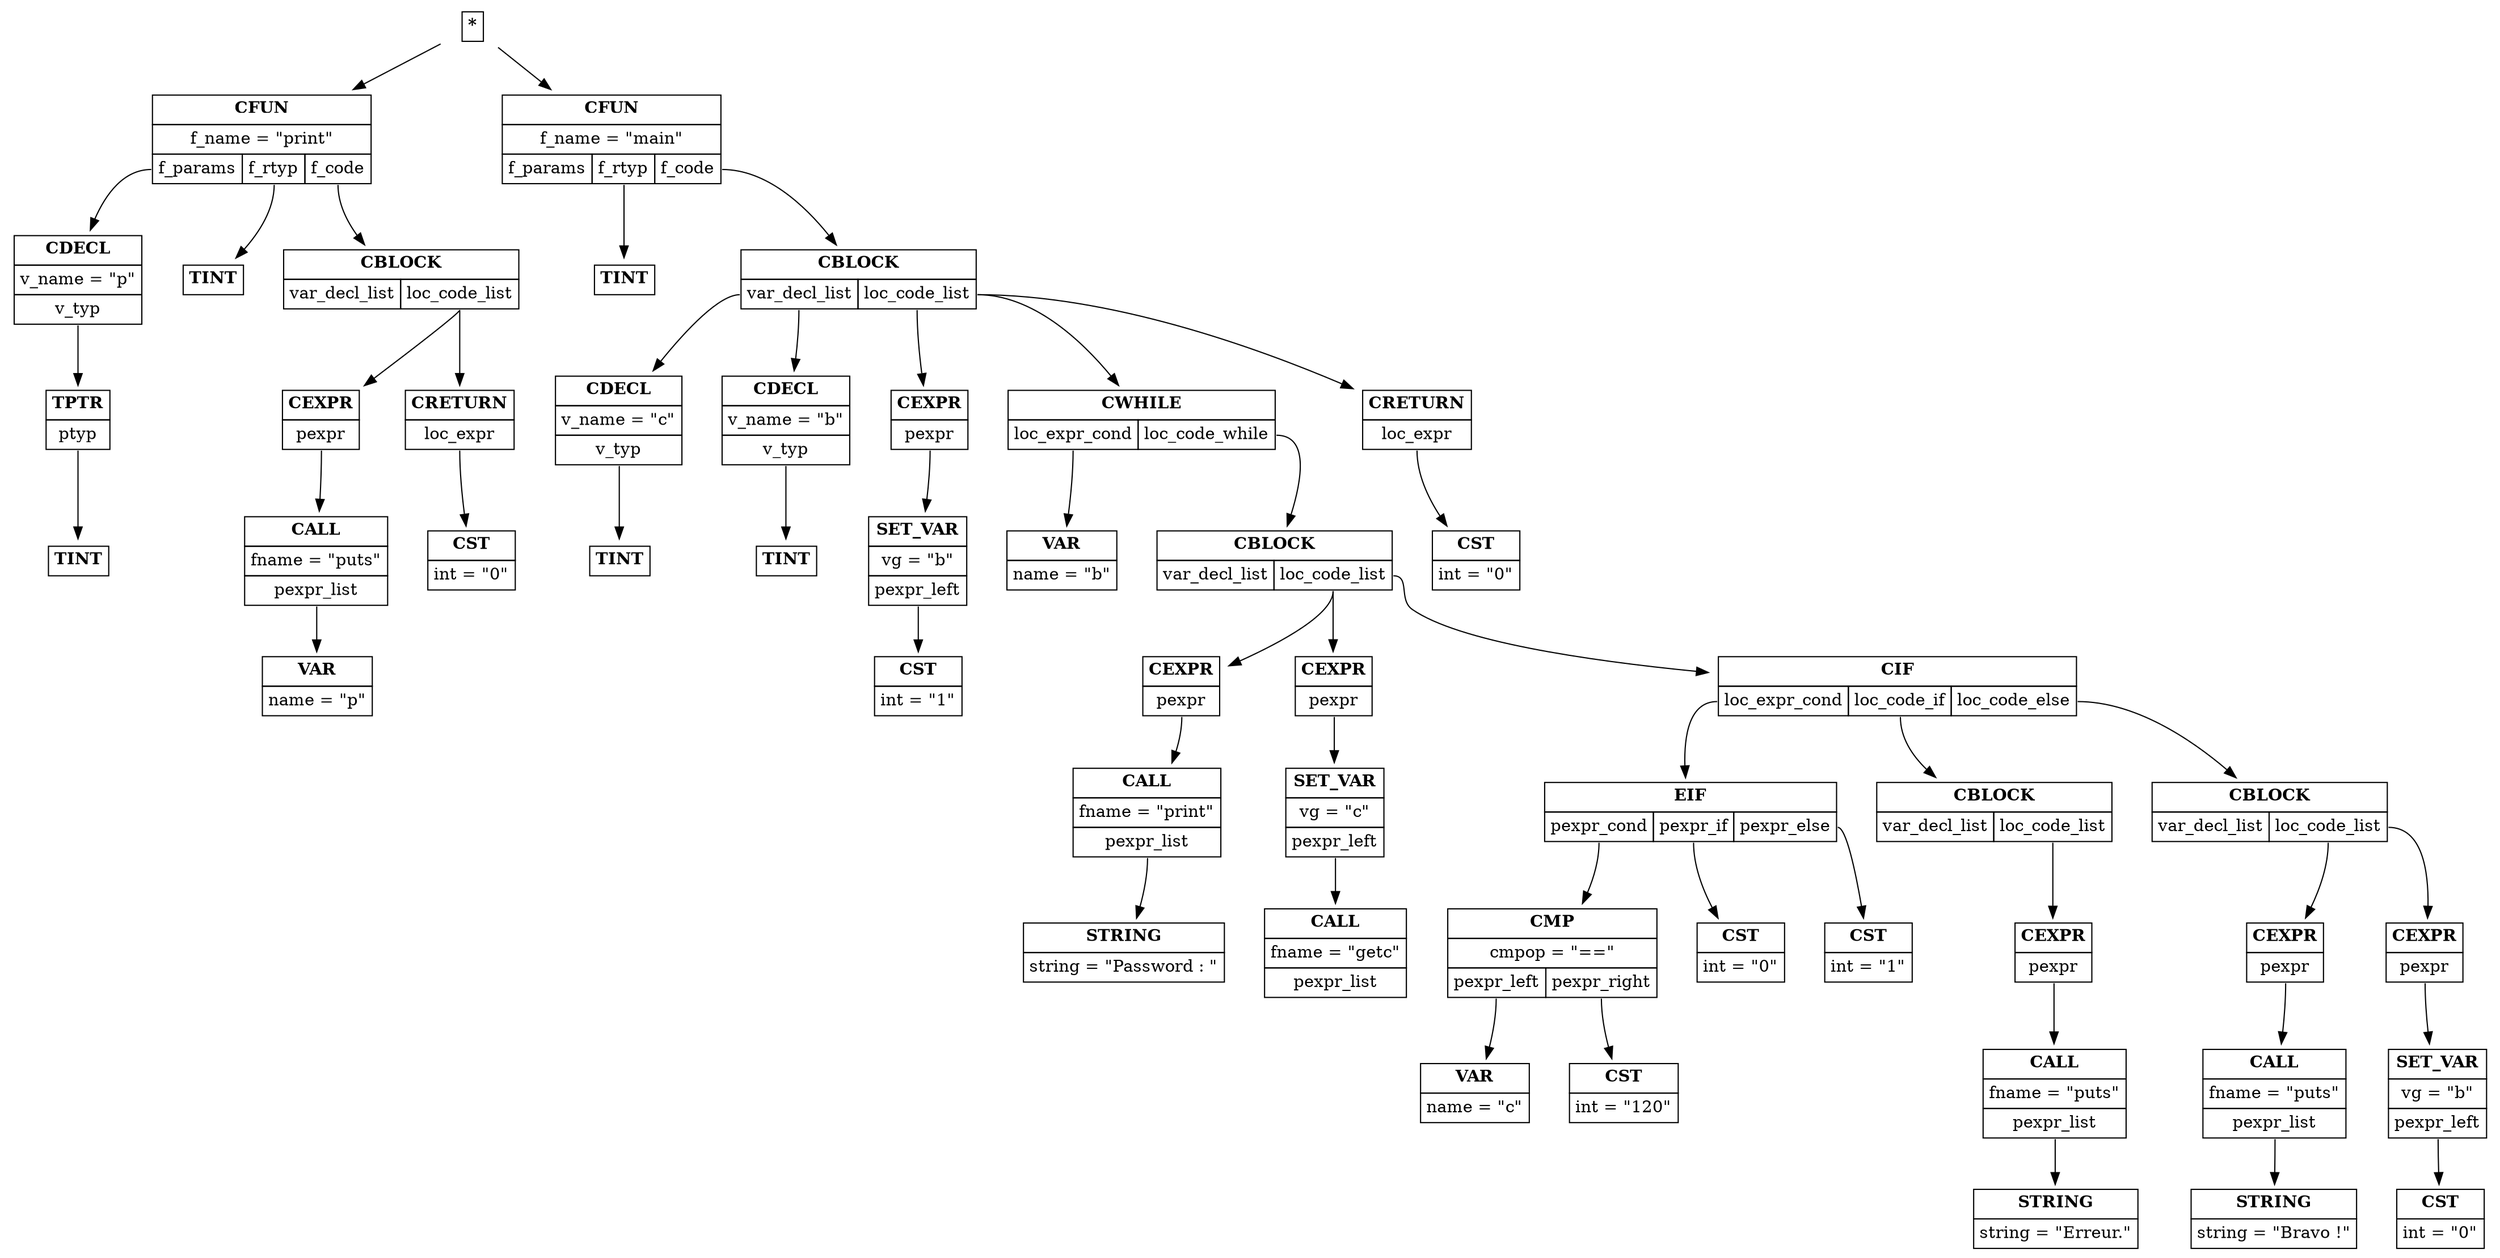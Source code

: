 digraph ast {
node [shape=plaintext];
root [label=<<table border='0' cellborder='1' cellspacing='0' cellpadding='4'><tr ><td colspan = '1'><b >*</b></td></tr></table>>]
CFUN_1 [label=<<table border='0' cellborder='1' cellspacing='0' cellpadding='4'><tr ><td colspan = '3'><b >CFUN</b></td></tr><tr ><td colspan = '3'>f_name = "print"</td></tr><tr ><td port='f_params'>f_params</td><td port='f_rtyp'>f_rtyp</td><td port='f_code'>f_code</td></tr></table>>]
root -> CFUN_1
CDECL_2 [label=<<table border='0' cellborder='1' cellspacing='0' cellpadding='4'><tr ><td colspan = '1'><b >CDECL</b></td></tr><tr ><td colspan = '1'>v_name = "p"</td></tr><tr ><td port='v_typ'>v_typ</td></tr></table>>]
CFUN_1:f_params -> CDECL_2
TPTR_3 [label=<<table border='0' cellborder='1' cellspacing='0' cellpadding='4'><tr ><td colspan = '1'><b >TPTR</b></td></tr><tr ><td port='ptyp'>ptyp</td></tr></table>>]
CDECL_2:v_typ -> TPTR_3
TINT_4 [label=<<table border='0' cellborder='1' cellspacing='0' cellpadding='4'><tr ><td colspan = '1'><b >TINT</b></td></tr></table>>]
TPTR_3:ptyp -> TINT_4
TINT_5 [label=<<table border='0' cellborder='1' cellspacing='0' cellpadding='4'><tr ><td colspan = '1'><b >TINT</b></td></tr></table>>]
CFUN_1:f_rtyp -> TINT_5
CBLOCK_6 [label=<<table border='0' cellborder='1' cellspacing='0' cellpadding='4'><tr ><td colspan = '2'><b >CBLOCK</b></td></tr><tr ><td port='var_decl_list'>var_decl_list</td><td port='loc_code_list'>loc_code_list</td></tr></table>>]
CFUN_1:f_code -> CBLOCK_6
CEXPR_7 [label=<<table border='0' cellborder='1' cellspacing='0' cellpadding='4'><tr ><td colspan = '1'><b >CEXPR</b></td></tr><tr ><td port='pexpr'>pexpr</td></tr></table>>]
CBLOCK_6:loc_code_list -> CEXPR_7
CALL_8 [label=<<table border='0' cellborder='1' cellspacing='0' cellpadding='4'><tr ><td colspan = '1'><b >CALL</b></td></tr><tr ><td colspan = '1'>fname = "puts"</td></tr><tr ><td port='pexpr_list'>pexpr_list</td></tr></table>>]
CEXPR_7:pexpr -> CALL_8
VAR_9 [label=<<table border='0' cellborder='1' cellspacing='0' cellpadding='4'><tr ><td colspan = '1'><b >VAR</b></td></tr><tr ><td colspan = '1'>name = "p"</td></tr></table>>]
CALL_8:pexpr_list -> VAR_9
CRETURN_10 [label=<<table border='0' cellborder='1' cellspacing='0' cellpadding='4'><tr ><td colspan = '1'><b >CRETURN</b></td></tr><tr ><td port='loc_expr'>loc_expr</td></tr></table>>]
CBLOCK_6:loc_code_list -> CRETURN_10
CST_11 [label=<<table border='0' cellborder='1' cellspacing='0' cellpadding='4'><tr ><td colspan = '1'><b >CST</b></td></tr><tr ><td colspan = '1'>int = "0"</td></tr></table>>]
CRETURN_10:loc_expr -> CST_11
CFUN_12 [label=<<table border='0' cellborder='1' cellspacing='0' cellpadding='4'><tr ><td colspan = '3'><b >CFUN</b></td></tr><tr ><td colspan = '3'>f_name = "main"</td></tr><tr ><td port='f_params'>f_params</td><td port='f_rtyp'>f_rtyp</td><td port='f_code'>f_code</td></tr></table>>]
root -> CFUN_12
TINT_13 [label=<<table border='0' cellborder='1' cellspacing='0' cellpadding='4'><tr ><td colspan = '1'><b >TINT</b></td></tr></table>>]
CFUN_12:f_rtyp -> TINT_13
CBLOCK_14 [label=<<table border='0' cellborder='1' cellspacing='0' cellpadding='4'><tr ><td colspan = '2'><b >CBLOCK</b></td></tr><tr ><td port='var_decl_list'>var_decl_list</td><td port='loc_code_list'>loc_code_list</td></tr></table>>]
CFUN_12:f_code -> CBLOCK_14
CDECL_15 [label=<<table border='0' cellborder='1' cellspacing='0' cellpadding='4'><tr ><td colspan = '1'><b >CDECL</b></td></tr><tr ><td colspan = '1'>v_name = "c"</td></tr><tr ><td port='v_typ'>v_typ</td></tr></table>>]
CBLOCK_14:var_decl_list -> CDECL_15
TINT_16 [label=<<table border='0' cellborder='1' cellspacing='0' cellpadding='4'><tr ><td colspan = '1'><b >TINT</b></td></tr></table>>]
CDECL_15:v_typ -> TINT_16
CDECL_17 [label=<<table border='0' cellborder='1' cellspacing='0' cellpadding='4'><tr ><td colspan = '1'><b >CDECL</b></td></tr><tr ><td colspan = '1'>v_name = "b"</td></tr><tr ><td port='v_typ'>v_typ</td></tr></table>>]
CBLOCK_14:var_decl_list -> CDECL_17
TINT_18 [label=<<table border='0' cellborder='1' cellspacing='0' cellpadding='4'><tr ><td colspan = '1'><b >TINT</b></td></tr></table>>]
CDECL_17:v_typ -> TINT_18
CEXPR_19 [label=<<table border='0' cellborder='1' cellspacing='0' cellpadding='4'><tr ><td colspan = '1'><b >CEXPR</b></td></tr><tr ><td port='pexpr'>pexpr</td></tr></table>>]
CBLOCK_14:loc_code_list -> CEXPR_19
SET_VAR_20 [label=<<table border='0' cellborder='1' cellspacing='0' cellpadding='4'><tr ><td colspan = '1'><b >SET_VAR</b></td></tr><tr ><td colspan = '1'>vg = "b"</td></tr><tr ><td port='pexpr_left'>pexpr_left</td></tr></table>>]
CEXPR_19:pexpr -> SET_VAR_20
CST_21 [label=<<table border='0' cellborder='1' cellspacing='0' cellpadding='4'><tr ><td colspan = '1'><b >CST</b></td></tr><tr ><td colspan = '1'>int = "1"</td></tr></table>>]
SET_VAR_20:pexpr_left -> CST_21
CWHILE_22 [label=<<table border='0' cellborder='1' cellspacing='0' cellpadding='4'><tr ><td colspan = '2'><b >CWHILE</b></td></tr><tr ><td port='loc_expr_cond'>loc_expr_cond</td><td port='loc_code_while'>loc_code_while</td></tr></table>>]
CBLOCK_14:loc_code_list -> CWHILE_22
VAR_23 [label=<<table border='0' cellborder='1' cellspacing='0' cellpadding='4'><tr ><td colspan = '1'><b >VAR</b></td></tr><tr ><td colspan = '1'>name = "b"</td></tr></table>>]
CWHILE_22:loc_expr_cond -> VAR_23
CBLOCK_24 [label=<<table border='0' cellborder='1' cellspacing='0' cellpadding='4'><tr ><td colspan = '2'><b >CBLOCK</b></td></tr><tr ><td port='var_decl_list'>var_decl_list</td><td port='loc_code_list'>loc_code_list</td></tr></table>>]
CWHILE_22:loc_code_while -> CBLOCK_24
CEXPR_25 [label=<<table border='0' cellborder='1' cellspacing='0' cellpadding='4'><tr ><td colspan = '1'><b >CEXPR</b></td></tr><tr ><td port='pexpr'>pexpr</td></tr></table>>]
CBLOCK_24:loc_code_list -> CEXPR_25
CALL_26 [label=<<table border='0' cellborder='1' cellspacing='0' cellpadding='4'><tr ><td colspan = '1'><b >CALL</b></td></tr><tr ><td colspan = '1'>fname = "print"</td></tr><tr ><td port='pexpr_list'>pexpr_list</td></tr></table>>]
CEXPR_25:pexpr -> CALL_26
STRING_27 [label=<<table border='0' cellborder='1' cellspacing='0' cellpadding='4'><tr ><td colspan = '1'><b >STRING</b></td></tr><tr ><td colspan = '1'>string = "Password : 
"</td></tr></table>>]
CALL_26:pexpr_list -> STRING_27
CEXPR_28 [label=<<table border='0' cellborder='1' cellspacing='0' cellpadding='4'><tr ><td colspan = '1'><b >CEXPR</b></td></tr><tr ><td port='pexpr'>pexpr</td></tr></table>>]
CBLOCK_24:loc_code_list -> CEXPR_28
SET_VAR_29 [label=<<table border='0' cellborder='1' cellspacing='0' cellpadding='4'><tr ><td colspan = '1'><b >SET_VAR</b></td></tr><tr ><td colspan = '1'>vg = "c"</td></tr><tr ><td port='pexpr_left'>pexpr_left</td></tr></table>>]
CEXPR_28:pexpr -> SET_VAR_29
CALL_30 [label=<<table border='0' cellborder='1' cellspacing='0' cellpadding='4'><tr ><td colspan = '1'><b >CALL</b></td></tr><tr ><td colspan = '1'>fname = "getc"</td></tr><tr ><td port='pexpr_list'>pexpr_list</td></tr></table>>]
SET_VAR_29:pexpr_left -> CALL_30
CIF_31 [label=<<table border='0' cellborder='1' cellspacing='0' cellpadding='4'><tr ><td colspan = '3'><b >CIF</b></td></tr><tr ><td port='loc_expr_cond'>loc_expr_cond</td><td port='loc_code_if'>loc_code_if</td><td port='loc_code_else'>loc_code_else</td></tr></table>>]
CBLOCK_24:loc_code_list -> CIF_31
EIF_32 [label=<<table border='0' cellborder='1' cellspacing='0' cellpadding='4'><tr ><td colspan = '3'><b >EIF</b></td></tr><tr ><td port='pexpr_cond'>pexpr_cond</td><td port='pexpr_if'>pexpr_if</td><td port='pexpr_else'>pexpr_else</td></tr></table>>]
CIF_31:loc_expr_cond -> EIF_32
CMP_33 [label=<<table border='0' cellborder='1' cellspacing='0' cellpadding='4'><tr ><td colspan = '2'><b >CMP</b></td></tr><tr ><td colspan = '2'>cmpop = "=="</td></tr><tr ><td port='pexpr_left'>pexpr_left</td><td port='pexpr_right'>pexpr_right</td></tr></table>>]
EIF_32:pexpr_cond -> CMP_33
VAR_34 [label=<<table border='0' cellborder='1' cellspacing='0' cellpadding='4'><tr ><td colspan = '1'><b >VAR</b></td></tr><tr ><td colspan = '1'>name = "c"</td></tr></table>>]
CMP_33:pexpr_left -> VAR_34
CST_35 [label=<<table border='0' cellborder='1' cellspacing='0' cellpadding='4'><tr ><td colspan = '1'><b >CST</b></td></tr><tr ><td colspan = '1'>int = "120"</td></tr></table>>]
CMP_33:pexpr_right -> CST_35
CST_36 [label=<<table border='0' cellborder='1' cellspacing='0' cellpadding='4'><tr ><td colspan = '1'><b >CST</b></td></tr><tr ><td colspan = '1'>int = "0"</td></tr></table>>]
EIF_32:pexpr_if -> CST_36
CST_37 [label=<<table border='0' cellborder='1' cellspacing='0' cellpadding='4'><tr ><td colspan = '1'><b >CST</b></td></tr><tr ><td colspan = '1'>int = "1"</td></tr></table>>]
EIF_32:pexpr_else -> CST_37
CBLOCK_38 [label=<<table border='0' cellborder='1' cellspacing='0' cellpadding='4'><tr ><td colspan = '2'><b >CBLOCK</b></td></tr><tr ><td port='var_decl_list'>var_decl_list</td><td port='loc_code_list'>loc_code_list</td></tr></table>>]
CIF_31:loc_code_if -> CBLOCK_38
CEXPR_39 [label=<<table border='0' cellborder='1' cellspacing='0' cellpadding='4'><tr ><td colspan = '1'><b >CEXPR</b></td></tr><tr ><td port='pexpr'>pexpr</td></tr></table>>]
CBLOCK_38:loc_code_list -> CEXPR_39
CALL_40 [label=<<table border='0' cellborder='1' cellspacing='0' cellpadding='4'><tr ><td colspan = '1'><b >CALL</b></td></tr><tr ><td colspan = '1'>fname = "puts"</td></tr><tr ><td port='pexpr_list'>pexpr_list</td></tr></table>>]
CEXPR_39:pexpr -> CALL_40
STRING_41 [label=<<table border='0' cellborder='1' cellspacing='0' cellpadding='4'><tr ><td colspan = '1'><b >STRING</b></td></tr><tr ><td colspan = '1'>string = "Erreur.
"</td></tr></table>>]
CALL_40:pexpr_list -> STRING_41
CBLOCK_42 [label=<<table border='0' cellborder='1' cellspacing='0' cellpadding='4'><tr ><td colspan = '2'><b >CBLOCK</b></td></tr><tr ><td port='var_decl_list'>var_decl_list</td><td port='loc_code_list'>loc_code_list</td></tr></table>>]
CIF_31:loc_code_else -> CBLOCK_42
CEXPR_43 [label=<<table border='0' cellborder='1' cellspacing='0' cellpadding='4'><tr ><td colspan = '1'><b >CEXPR</b></td></tr><tr ><td port='pexpr'>pexpr</td></tr></table>>]
CBLOCK_42:loc_code_list -> CEXPR_43
CALL_44 [label=<<table border='0' cellborder='1' cellspacing='0' cellpadding='4'><tr ><td colspan = '1'><b >CALL</b></td></tr><tr ><td colspan = '1'>fname = "puts"</td></tr><tr ><td port='pexpr_list'>pexpr_list</td></tr></table>>]
CEXPR_43:pexpr -> CALL_44
STRING_45 [label=<<table border='0' cellborder='1' cellspacing='0' cellpadding='4'><tr ><td colspan = '1'><b >STRING</b></td></tr><tr ><td colspan = '1'>string = "Bravo !
"</td></tr></table>>]
CALL_44:pexpr_list -> STRING_45
CEXPR_46 [label=<<table border='0' cellborder='1' cellspacing='0' cellpadding='4'><tr ><td colspan = '1'><b >CEXPR</b></td></tr><tr ><td port='pexpr'>pexpr</td></tr></table>>]
CBLOCK_42:loc_code_list -> CEXPR_46
SET_VAR_47 [label=<<table border='0' cellborder='1' cellspacing='0' cellpadding='4'><tr ><td colspan = '1'><b >SET_VAR</b></td></tr><tr ><td colspan = '1'>vg = "b"</td></tr><tr ><td port='pexpr_left'>pexpr_left</td></tr></table>>]
CEXPR_46:pexpr -> SET_VAR_47
CST_48 [label=<<table border='0' cellborder='1' cellspacing='0' cellpadding='4'><tr ><td colspan = '1'><b >CST</b></td></tr><tr ><td colspan = '1'>int = "0"</td></tr></table>>]
SET_VAR_47:pexpr_left -> CST_48
CRETURN_49 [label=<<table border='0' cellborder='1' cellspacing='0' cellpadding='4'><tr ><td colspan = '1'><b >CRETURN</b></td></tr><tr ><td port='loc_expr'>loc_expr</td></tr></table>>]
CBLOCK_14:loc_code_list -> CRETURN_49
CST_50 [label=<<table border='0' cellborder='1' cellspacing='0' cellpadding='4'><tr ><td colspan = '1'><b >CST</b></td></tr><tr ><td colspan = '1'>int = "0"</td></tr></table>>]
CRETURN_49:loc_expr -> CST_50
}